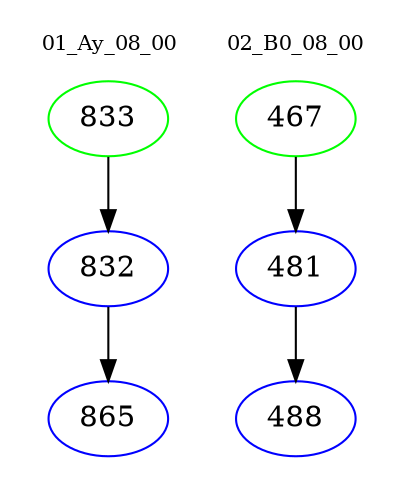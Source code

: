 digraph{
subgraph cluster_0 {
color = white
label = "01_Ay_08_00";
fontsize=10;
T0_833 [label="833", color="green"]
T0_833 -> T0_832 [color="black"]
T0_832 [label="832", color="blue"]
T0_832 -> T0_865 [color="black"]
T0_865 [label="865", color="blue"]
}
subgraph cluster_1 {
color = white
label = "02_B0_08_00";
fontsize=10;
T1_467 [label="467", color="green"]
T1_467 -> T1_481 [color="black"]
T1_481 [label="481", color="blue"]
T1_481 -> T1_488 [color="black"]
T1_488 [label="488", color="blue"]
}
}
